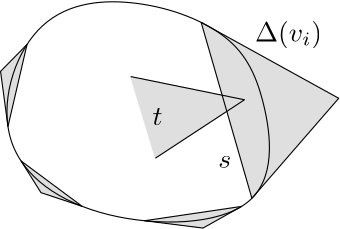 <?xml version="1.0"?>
<!DOCTYPE ipe SYSTEM "ipe.dtd">
<ipe version="70000" creator="ipe6upgrade">
<info created="D:20081118115151" modified="D:20081118115522"/>
<ipestyle name="ipe6">
<color name="red" value="1 0 0"/>
<color name="green" value="0 1 0"/>
<color name="blue" value="0 0 1"/>
<color name="yellow" value="1 1 0"/>
<color name="gray1" value="0.125"/>
<color name="gray2" value="0.25"/>
<color name="gray3" value="0.375"/>
<color name="gray4" value="0.5"/>
<color name="gray5" value="0.625"/>
<color name="gray6" value="0.75"/>
<color name="gray7" value="0.875"/>
<dashstyle name="dashed" value="[4] 0"/>
<dashstyle name="dotted" value="[1 3] 0"/>
<dashstyle name="dash dotted" value="[4 2 1 2] 0"/>
<dashstyle name="dash dot dotted" value="[4 2 1 2 1 2] 0"/>
<pen name="heavier" value="0.8"/>
<pen name="fat" value="1.2"/>
<pen name="ultrafat" value="2"/>
<textsize name="large" value="\large"/>
<textsize name="Large" value="\Large"/>
<textsize name="LARGE" value="\LARGE"/>
<textsize name="huge" value="\huge"/>
<textsize name="Huge" value="\Huge"/>
<textsize name="small" value="\small"/>
<textsize name="footnote" value="\footnotesize"/>
<textsize name="tiny" value="\tiny"/>
<symbolsize name="small" value="2"/>
<symbolsize name="tiny" value="1.1"/>
<symbolsize name="large" value="5"/>
<arrowsize name="small" value="5"/>
<arrowsize name="tiny" value="3"/>
<arrowsize name="large" value="10"/>
<symbol name="mark/circle(sx)" transformations="translations">
<path fill="sym-stroke">
0.6 0 0 0.6 0 0 e 0.4 0 0 0.4 0 0 e
</path></symbol>
<symbol name="mark/disk(sx)" transformations="translations">
<path fill="sym-stroke">
0.6 0 0 0.6 0 0 e
</path></symbol>
<symbol name="mark/fdisk(sfx)" transformations="translations">
<group><path fill="sym-stroke" fillrule="eofill">
0.6 0 0 0.6 0 0 e 0.4 0 0 0.4 0 0 e
</path><path fill="sym-fill">
0.4 0 0 0.4 0 0 e
</path></group></symbol>
<symbol name="mark/box(sx)" transformations="translations">
<path fill="sym-stroke" fillrule="eofill">
-0.6 -0.6 m 0.6 -0.6 l 0.6 0.6 l -0.6 0.6 l h -0.4 -0.4 m 0.4 -0.4 l 0.4 0.4 l -0.4 0.4 l h</path></symbol>
<symbol name="mark/square(sx)" transformations="translations">
<path fill="sym-stroke">
-0.6 -0.6 m 0.6 -0.6 l 0.6 0.6 l -0.6 0.6 l h</path></symbol>
<symbol name="mark/fsquare(sfx)" transformations="translations">
<group><path fill="sym-stroke" fillrule="eofill">
-0.6 -0.6 m 0.6 -0.6 l 0.6 0.6 l -0.6 0.6 l h-0.4 -0.4 m 0.4 -0.4 l 0.4 0.4 l -0.4 0.4 l h</path><path fill="sym-fill">
-0.4 -0.4 m 0.4 -0.4 l 0.4 0.4 l -0.4 0.4 l h</path></group></symbol>
<symbol name="mark/cross(sx)" transformations="translations">
<group><path fill="sym-stroke">
-0.43 -0.57 m 0.57 0.43 l 0.43 0.57 l -0.57 -0.43 l h</path><path fill="sym-stroke">
-0.43 0.57 m 0.57 -0.43 l 0.43 -0.57 l -0.57 0.43 l h</path>
</group></symbol>
<textstyle name="center" begin="\begin{center}"
end="\end{center}"/>
<textstyle name="itemize" begin="\begin{itemize}"
end="\end{itemize}"/>
<textstyle name="item" begin="\begin{itemize}\item{}"
end="\end{itemize}"/>
</ipestyle>
<page>
<layer name="alpha"/>
<view layers="alpha" active="alpha"/>
<path layer="alpha" stroke="black" pen="normal" fill="gray7">
152.061 196.272 m
174.054 179.939 l
159.242 184.862 l
h
</path>
<path stroke="gray7" pen="normal" fill="gray7">
200.439 197.285 m
232.489 218.293 l
191.551 226.642 l
h
</path>
<path stroke="black" pen="normal" fill="gray7">
154.219 238.22 m
147.355 208.692 l
144.688 228.528 l
h
</path>
<path stroke="black" pen="normal" fill="gray7">
196.448 174.75 m
231.44 179.906 l
217.57 172.113 l
h
</path>
<path stroke="black" pen="normal" fill="gray7">
216.907 246.153 m
235.168 182.828 l
266.424 218.832 l
h
</path>
<path stroke="black" pen="normal">
228.18 243.341
192.09 256.269
154.384 250.882
139.301 199.979
179.162 171.969
245.417 173.854
240.569 220.986 u
</path>
<text stroke="black" matrix="1 0 0 1 3.50128 17.7757" pos="232.758 221.525" type="label" transformations="translations" width="24.197" style="normal" valign="baseline" size="normal">$\Delta(v_i)$</text>
<path stroke="black" pen="normal">
200.439 197.285 m
232.489 218.293 l
191.551 226.642 l
</path>
<text stroke="black" matrix="1 0 0 1 1.61597 3.23195" pos="221.446 190.552" type="label" transformations="translations" width="4.67" style="normal" valign="baseline" size="normal">$s$</text>
<text stroke="black" matrix="1 0 0 1 -2.69329 -3.77061" pos="202.055 212.907" type="label" transformations="translations" width="3.598" style="normal" valign="baseline" size="normal">$t$</text>
</page>
</ipe>
